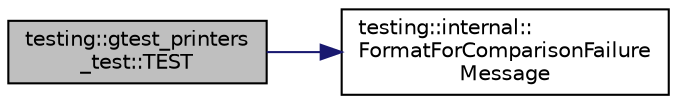 digraph "testing::gtest_printers_test::TEST"
{
  edge [fontname="Helvetica",fontsize="10",labelfontname="Helvetica",labelfontsize="10"];
  node [fontname="Helvetica",fontsize="10",shape=record];
  rankdir="LR";
  Node340 [label="testing::gtest_printers\l_test::TEST",height=0.2,width=0.4,color="black", fillcolor="grey75", style="filled", fontcolor="black"];
  Node340 -> Node341 [color="midnightblue",fontsize="10",style="solid",fontname="Helvetica"];
  Node341 [label="testing::internal::\lFormatForComparisonFailure\lMessage",height=0.2,width=0.4,color="black", fillcolor="white", style="filled",URL="$d0/da7/namespacetesting_1_1internal.html#a91ab078f10adc669f09b7f604975c518"];
}
